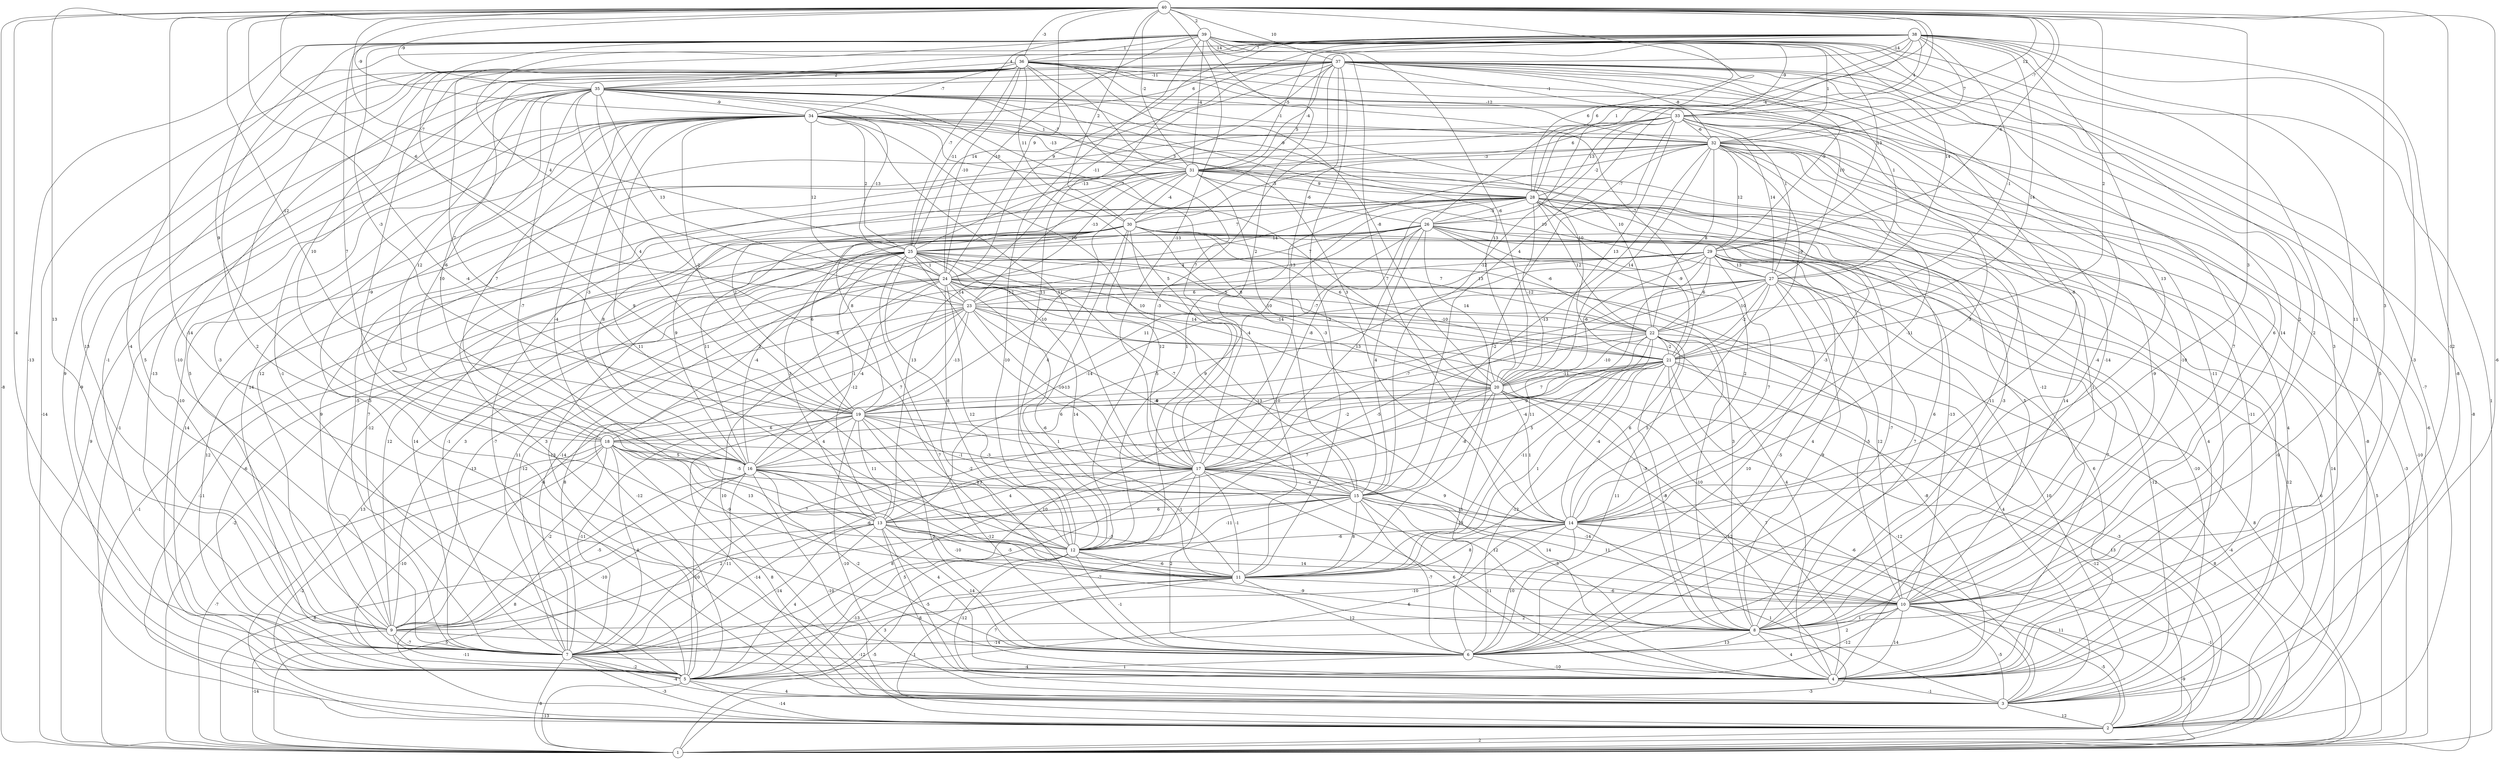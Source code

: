 graph { 
	 fontname="Helvetica,Arial,sans-serif" 
	 node [shape = circle]; 
	 40 -- 1 [label = "-8"];
	 40 -- 3 [label = "-6"];
	 40 -- 4 [label = "-12"];
	 40 -- 6 [label = "-14"];
	 40 -- 7 [label = "-4"];
	 40 -- 9 [label = "13"];
	 40 -- 10 [label = "3"];
	 40 -- 12 [label = "-4"];
	 40 -- 14 [label = "3"];
	 40 -- 15 [label = "4"];
	 40 -- 17 [label = "-13"];
	 40 -- 19 [label = "-12"];
	 40 -- 21 [label = "2"];
	 40 -- 23 [label = "-6"];
	 40 -- 24 [label = "9"];
	 40 -- 25 [label = "-7"];
	 40 -- 26 [label = "6"];
	 40 -- 28 [label = "-4"];
	 40 -- 29 [label = "-4"];
	 40 -- 30 [label = "2"];
	 40 -- 31 [label = "-2"];
	 40 -- 32 [label = "-7"];
	 40 -- 33 [label = "12"];
	 40 -- 34 [label = "-9"];
	 40 -- 35 [label = "-9"];
	 40 -- 36 [label = "-3"];
	 40 -- 37 [label = "10"];
	 40 -- 39 [label = "2"];
	 39 -- 1 [label = "1"];
	 39 -- 2 [label = "-7"];
	 39 -- 5 [label = "-13"];
	 39 -- 6 [label = "2"];
	 39 -- 8 [label = "2"];
	 39 -- 10 [label = "2"];
	 39 -- 11 [label = "9"];
	 39 -- 12 [label = "-12"];
	 39 -- 14 [label = "7"];
	 39 -- 16 [label = "7"];
	 39 -- 17 [label = "2"];
	 39 -- 18 [label = "9"];
	 39 -- 19 [label = "-3"];
	 39 -- 20 [label = "-6"];
	 39 -- 23 [label = "4"];
	 39 -- 24 [label = "-10"];
	 39 -- 25 [label = "-7"];
	 39 -- 27 [label = "14"];
	 39 -- 28 [label = "6"];
	 39 -- 29 [label = "13"];
	 39 -- 31 [label = "-4"];
	 39 -- 32 [label = "1"];
	 39 -- 33 [label = "-9"];
	 39 -- 36 [label = "1"];
	 39 -- 37 [label = "14"];
	 38 -- 3 [label = "-8"];
	 38 -- 4 [label = "-3"];
	 38 -- 5 [label = "-3"];
	 38 -- 6 [label = "3"];
	 38 -- 7 [label = "-4"];
	 38 -- 10 [label = "11"];
	 38 -- 12 [label = "11"];
	 38 -- 14 [label = "13"];
	 38 -- 15 [label = "-12"];
	 38 -- 21 [label = "14"];
	 38 -- 22 [label = "-1"];
	 38 -- 24 [label = "9"];
	 38 -- 28 [label = "1"];
	 38 -- 30 [label = "5"];
	 38 -- 31 [label = "-5"];
	 38 -- 32 [label = "7"];
	 38 -- 33 [label = "4"];
	 38 -- 35 [label = "4"];
	 38 -- 36 [label = "7"];
	 38 -- 37 [label = "-14"];
	 37 -- 1 [label = "-8"];
	 37 -- 4 [label = "5"];
	 37 -- 5 [label = "-1"];
	 37 -- 6 [label = "-4"];
	 37 -- 7 [label = "-10"];
	 37 -- 8 [label = "7"];
	 37 -- 10 [label = "14"];
	 37 -- 11 [label = "-3"];
	 37 -- 12 [label = "-3"];
	 37 -- 14 [label = "-8"];
	 37 -- 16 [label = "-6"];
	 37 -- 17 [label = "13"];
	 37 -- 23 [label = "-7"];
	 37 -- 24 [label = "-11"];
	 37 -- 25 [label = "14"];
	 37 -- 27 [label = "1"];
	 37 -- 29 [label = "-9"];
	 37 -- 31 [label = "-4"];
	 37 -- 32 [label = "-8"];
	 37 -- 33 [label = "-1"];
	 37 -- 34 [label = "6"];
	 37 -- 35 [label = "-11"];
	 36 -- 1 [label = "-14"];
	 36 -- 4 [label = "-11"];
	 36 -- 5 [label = "9"];
	 36 -- 7 [label = "-1"];
	 36 -- 9 [label = "13"];
	 36 -- 10 [label = "6"];
	 36 -- 13 [label = "-9"];
	 36 -- 14 [label = "3"];
	 36 -- 17 [label = "7"];
	 36 -- 18 [label = "10"];
	 36 -- 19 [label = "-7"];
	 36 -- 20 [label = "-8"];
	 36 -- 21 [label = "-7"];
	 36 -- 24 [label = "-10"];
	 36 -- 25 [label = "-11"];
	 36 -- 27 [label = "10"];
	 36 -- 30 [label = "11"];
	 36 -- 32 [label = "-12"];
	 36 -- 34 [label = "-7"];
	 36 -- 35 [label = "2"];
	 35 -- 3 [label = "-3"];
	 35 -- 5 [label = "-9"];
	 35 -- 7 [label = "-13"];
	 35 -- 8 [label = "-14"];
	 35 -- 9 [label = "5"];
	 35 -- 11 [label = "-6"];
	 35 -- 13 [label = "-7"];
	 35 -- 15 [label = "8"];
	 35 -- 16 [label = "10"];
	 35 -- 17 [label = "5"];
	 35 -- 18 [label = "12"];
	 35 -- 19 [label = "4"];
	 35 -- 20 [label = "13"];
	 35 -- 23 [label = "13"];
	 35 -- 24 [label = "-13"];
	 35 -- 27 [label = "1"];
	 35 -- 28 [label = "-9"];
	 35 -- 31 [label = "-7"];
	 35 -- 32 [label = "-1"];
	 35 -- 34 [label = "-9"];
	 34 -- 1 [label = "9"];
	 34 -- 2 [label = "-1"];
	 34 -- 4 [label = "14"];
	 34 -- 5 [label = "-10"];
	 34 -- 7 [label = "14"];
	 34 -- 9 [label = "5"];
	 34 -- 11 [label = "11"];
	 34 -- 13 [label = "-4"];
	 34 -- 15 [label = "10"];
	 34 -- 16 [label = "-3"];
	 34 -- 17 [label = "11"];
	 34 -- 18 [label = "7"];
	 34 -- 19 [label = "-2"];
	 34 -- 20 [label = "7"];
	 34 -- 21 [label = "10"];
	 34 -- 22 [label = "10"];
	 34 -- 24 [label = "12"];
	 34 -- 25 [label = "2"];
	 34 -- 28 [label = "3"];
	 34 -- 31 [label = "-13"];
	 34 -- 32 [label = "1"];
	 33 -- 2 [label = "-6"];
	 33 -- 8 [label = "-9"];
	 33 -- 9 [label = "12"];
	 33 -- 10 [label = "-10"];
	 33 -- 11 [label = "-2"];
	 33 -- 14 [label = "3"];
	 33 -- 20 [label = "13"];
	 33 -- 25 [label = "-13"];
	 33 -- 26 [label = "-2"];
	 33 -- 27 [label = "14"];
	 33 -- 28 [label = "13"];
	 33 -- 31 [label = "6"];
	 33 -- 32 [label = "-6"];
	 32 -- 1 [label = "-10"];
	 32 -- 2 [label = "-8"];
	 32 -- 3 [label = "4"];
	 32 -- 4 [label = "-11"];
	 32 -- 6 [label = "11"];
	 32 -- 7 [label = "-5"];
	 32 -- 8 [label = "1"];
	 32 -- 12 [label = "1"];
	 32 -- 14 [label = "-11"];
	 32 -- 15 [label = "-13"];
	 32 -- 20 [label = "14"];
	 32 -- 21 [label = "-9"];
	 32 -- 22 [label = "8"];
	 32 -- 26 [label = "-7"];
	 32 -- 29 [label = "12"];
	 32 -- 30 [label = "-3"];
	 32 -- 31 [label = "-3"];
	 31 -- 1 [label = "-3"];
	 31 -- 3 [label = "3"];
	 31 -- 5 [label = "14"];
	 31 -- 7 [label = "7"];
	 31 -- 8 [label = "-3"];
	 31 -- 10 [label = "-12"];
	 31 -- 12 [label = "4"];
	 31 -- 15 [label = "-3"];
	 31 -- 16 [label = "8"];
	 31 -- 19 [label = "2"];
	 31 -- 24 [label = "-13"];
	 31 -- 26 [label = "-6"];
	 31 -- 27 [label = "10"];
	 31 -- 28 [label = "9"];
	 31 -- 30 [label = "-4"];
	 30 -- 2 [label = "12"];
	 30 -- 3 [label = "-10"];
	 30 -- 4 [label = "7"];
	 30 -- 5 [label = "12"];
	 30 -- 7 [label = "14"];
	 30 -- 9 [label = "-12"];
	 30 -- 11 [label = "10"];
	 30 -- 12 [label = "-10"];
	 30 -- 13 [label = "3"];
	 30 -- 16 [label = "11"];
	 30 -- 17 [label = "12"];
	 30 -- 19 [label = "6"];
	 30 -- 20 [label = "-7"];
	 30 -- 21 [label = "6"];
	 30 -- 22 [label = "7"];
	 30 -- 25 [label = "10"];
	 29 -- 2 [label = "6"];
	 29 -- 3 [label = "-12"];
	 29 -- 4 [label = "6"];
	 29 -- 6 [label = "-5"];
	 29 -- 7 [label = "-14"];
	 29 -- 8 [label = "7"];
	 29 -- 9 [label = "3"];
	 29 -- 11 [label = "11"];
	 29 -- 14 [label = "7"];
	 29 -- 18 [label = "2"];
	 29 -- 19 [label = "11"];
	 29 -- 20 [label = "-6"];
	 29 -- 22 [label = "6"];
	 29 -- 23 [label = "13"];
	 29 -- 27 [label = "13"];
	 28 -- 2 [label = "14"];
	 28 -- 3 [label = "-9"];
	 28 -- 4 [label = "4"];
	 28 -- 5 [label = "-7"];
	 28 -- 6 [label = "-7"];
	 28 -- 8 [label = "6"];
	 28 -- 9 [label = "9"];
	 28 -- 10 [label = "5"];
	 28 -- 12 [label = "9"];
	 28 -- 13 [label = "13"];
	 28 -- 14 [label = "-3"];
	 28 -- 16 [label = "9"];
	 28 -- 17 [label = "-8"];
	 28 -- 19 [label = "8"];
	 28 -- 20 [label = "-12"];
	 28 -- 21 [label = "-9"];
	 28 -- 22 [label = "12"];
	 28 -- 25 [label = "7"];
	 28 -- 26 [label = "-3"];
	 27 -- 1 [label = "8"];
	 27 -- 3 [label = "10"];
	 27 -- 6 [label = "10"];
	 27 -- 8 [label = "9"];
	 27 -- 10 [label = "12"];
	 27 -- 11 [label = "5"];
	 27 -- 12 [label = "-5"];
	 27 -- 16 [label = "-5"];
	 27 -- 17 [label = "-7"];
	 27 -- 21 [label = "-2"];
	 27 -- 22 [label = "-10"];
	 27 -- 23 [label = "6"];
	 26 -- 1 [label = "5"];
	 26 -- 5 [label = "-13"];
	 26 -- 6 [label = "4"];
	 26 -- 7 [label = "-1"];
	 26 -- 10 [label = "-13"];
	 26 -- 13 [label = "-14"];
	 26 -- 14 [label = "2"];
	 26 -- 15 [label = "4"];
	 26 -- 17 [label = "13"];
	 26 -- 19 [label = "-10"];
	 26 -- 20 [label = "14"];
	 26 -- 22 [label = "-6"];
	 26 -- 23 [label = "4"];
	 26 -- 25 [label = "14"];
	 25 -- 1 [label = "-1"];
	 25 -- 2 [label = "-11"];
	 25 -- 5 [label = "-6"];
	 25 -- 6 [label = "7"];
	 25 -- 7 [label = "11"];
	 25 -- 8 [label = "3"];
	 25 -- 9 [label = "12"];
	 25 -- 11 [label = "14"];
	 25 -- 12 [label = "-8"];
	 25 -- 13 [label = "-12"];
	 25 -- 15 [label = "-7"];
	 25 -- 16 [label = "-4"];
	 25 -- 17 [label = "-10"];
	 25 -- 20 [label = "14"];
	 25 -- 21 [label = "-10"];
	 25 -- 22 [label = "5"];
	 25 -- 24 [label = "1"];
	 24 -- 1 [label = "-2"];
	 24 -- 2 [label = "13"];
	 24 -- 3 [label = "10"];
	 24 -- 4 [label = "4"];
	 24 -- 6 [label = "-2"];
	 24 -- 7 [label = "-12"];
	 24 -- 10 [label = "-5"];
	 24 -- 11 [label = "-6"];
	 24 -- 12 [label = "12"];
	 24 -- 14 [label = "-13"];
	 24 -- 16 [label = "-4"];
	 24 -- 20 [label = "-4"];
	 24 -- 21 [label = "-14"];
	 24 -- 23 [label = "14"];
	 23 -- 3 [label = "4"];
	 23 -- 4 [label = "-8"];
	 23 -- 5 [label = "-12"];
	 23 -- 7 [label = "8"];
	 23 -- 8 [label = "-3"];
	 23 -- 9 [label = "-13"];
	 23 -- 15 [label = "-4"];
	 23 -- 16 [label = "7"];
	 23 -- 17 [label = "-13"];
	 23 -- 18 [label = "-1"];
	 23 -- 19 [label = "-13"];
	 23 -- 22 [label = "-10"];
	 22 -- 1 [label = "-4"];
	 22 -- 2 [label = "-3"];
	 22 -- 5 [label = "10"];
	 22 -- 6 [label = "11"];
	 22 -- 8 [label = "-10"];
	 22 -- 9 [label = "-4"];
	 22 -- 11 [label = "-11"];
	 22 -- 13 [label = "5"];
	 22 -- 14 [label = "6"];
	 22 -- 17 [label = "9"];
	 22 -- 20 [label = "-10"];
	 22 -- 21 [label = "-2"];
	 21 -- 1 [label = "8"];
	 21 -- 2 [label = "13"];
	 21 -- 3 [label = "-12"];
	 21 -- 4 [label = "7"];
	 21 -- 6 [label = "-12"];
	 21 -- 7 [label = "7"];
	 21 -- 8 [label = "-3"];
	 21 -- 11 [label = "1"];
	 21 -- 14 [label = "-4"];
	 21 -- 16 [label = "-2"];
	 21 -- 17 [label = "-4"];
	 21 -- 19 [label = "7"];
	 21 -- 20 [label = "-11"];
	 20 -- 2 [label = "-12"];
	 20 -- 3 [label = "-6"];
	 20 -- 4 [label = "-12"];
	 20 -- 6 [label = "13"];
	 20 -- 7 [label = "-6"];
	 20 -- 10 [label = "-8"];
	 20 -- 13 [label = "7"];
	 20 -- 14 [label = "1"];
	 20 -- 15 [label = "-8"];
	 20 -- 18 [label = "6"];
	 20 -- 19 [label = "-9"];
	 19 -- 2 [label = "8"];
	 19 -- 3 [label = "-10"];
	 19 -- 4 [label = "14"];
	 19 -- 6 [label = "-2"];
	 19 -- 7 [label = "-11"];
	 19 -- 12 [label = "7"];
	 19 -- 13 [label = "11"];
	 19 -- 15 [label = "-1"];
	 19 -- 16 [label = "4"];
	 19 -- 17 [label = "1"];
	 19 -- 18 [label = "6"];
	 18 -- 1 [label = "-7"];
	 18 -- 2 [label = "-2"];
	 18 -- 3 [label = "-14"];
	 18 -- 5 [label = "-10"];
	 18 -- 7 [label = "4"];
	 18 -- 9 [label = "-2"];
	 18 -- 11 [label = "-9"];
	 18 -- 12 [label = "13"];
	 18 -- 15 [label = "-5"];
	 18 -- 16 [label = "5"];
	 18 -- 17 [label = "-3"];
	 17 -- 1 [label = "6"];
	 17 -- 4 [label = "6"];
	 17 -- 5 [label = "5"];
	 17 -- 6 [label = "2"];
	 17 -- 7 [label = "8"];
	 17 -- 8 [label = "12"];
	 17 -- 10 [label = "-14"];
	 17 -- 11 [label = "-1"];
	 17 -- 12 [label = "-1"];
	 17 -- 13 [label = "4"];
	 17 -- 14 [label = "9"];
	 17 -- 15 [label = "-4"];
	 16 -- 2 [label = "8"];
	 16 -- 3 [label = "-10"];
	 16 -- 4 [label = "4"];
	 16 -- 5 [label = "-10"];
	 16 -- 6 [label = "-2"];
	 16 -- 7 [label = "-11"];
	 16 -- 8 [label = "-10"];
	 16 -- 9 [label = "-5"];
	 16 -- 10 [label = "-3"];
	 16 -- 15 [label = "13"];
	 15 -- 4 [label = "11"];
	 15 -- 6 [label = "-7"];
	 15 -- 7 [label = "-7"];
	 15 -- 8 [label = "3"];
	 15 -- 9 [label = "2"];
	 15 -- 10 [label = "11"];
	 15 -- 11 [label = "8"];
	 15 -- 12 [label = "-11"];
	 15 -- 13 [label = "6"];
	 15 -- 14 [label = "11"];
	 14 -- 1 [label = "-1"];
	 14 -- 2 [label = "11"];
	 14 -- 3 [label = "1"];
	 14 -- 5 [label = "6"];
	 14 -- 6 [label = "10"];
	 14 -- 7 [label = "-10"];
	 14 -- 11 [label = "8"];
	 14 -- 12 [label = "-6"];
	 13 -- 1 [label = "5"];
	 13 -- 3 [label = "6"];
	 13 -- 4 [label = "-5"];
	 13 -- 5 [label = "4"];
	 13 -- 6 [label = "14"];
	 13 -- 7 [label = "-14"];
	 13 -- 9 [label = "-10"];
	 13 -- 10 [label = "14"];
	 13 -- 11 [label = "-5"];
	 13 -- 12 [label = "-12"];
	 12 -- 1 [label = "-5"];
	 12 -- 4 [label = "-12"];
	 12 -- 5 [label = "-13"];
	 12 -- 6 [label = "-1"];
	 12 -- 8 [label = "-9"];
	 12 -- 11 [label = "-6"];
	 11 -- 2 [label = "1"];
	 11 -- 4 [label = "7"];
	 11 -- 5 [label = "3"];
	 11 -- 6 [label = "12"];
	 11 -- 10 [label = "-6"];
	 10 -- 1 [label = "-9"];
	 10 -- 2 [label = "-5"];
	 10 -- 3 [label = "-5"];
	 10 -- 4 [label = "14"];
	 10 -- 5 [label = "-12"];
	 10 -- 6 [label = "2"];
	 10 -- 8 [label = "1"];
	 10 -- 9 [label = "2"];
	 9 -- 1 [label = "-14"];
	 9 -- 4 [label = "-12"];
	 9 -- 5 [label = "-11"];
	 9 -- 7 [label = "-7"];
	 8 -- 1 [label = "-3"];
	 8 -- 4 [label = "4"];
	 8 -- 6 [label = "13"];
	 8 -- 7 [label = "-14"];
	 7 -- 1 [label = "8"];
	 7 -- 2 [label = "-3"];
	 7 -- 3 [label = "-4"];
	 7 -- 4 [label = "-4"];
	 7 -- 5 [label = "-2"];
	 6 -- 4 [label = "-10"];
	 6 -- 5 [label = "1"];
	 5 -- 1 [label = "-13"];
	 5 -- 2 [label = "-14"];
	 5 -- 3 [label = "4"];
	 4 -- 3 [label = "-1"];
	 3 -- 2 [label = "12"];
	 2 -- 1 [label = "2"];
	 1;
	 2;
	 3;
	 4;
	 5;
	 6;
	 7;
	 8;
	 9;
	 10;
	 11;
	 12;
	 13;
	 14;
	 15;
	 16;
	 17;
	 18;
	 19;
	 20;
	 21;
	 22;
	 23;
	 24;
	 25;
	 26;
	 27;
	 28;
	 29;
	 30;
	 31;
	 32;
	 33;
	 34;
	 35;
	 36;
	 37;
	 38;
	 39;
	 40;
}

